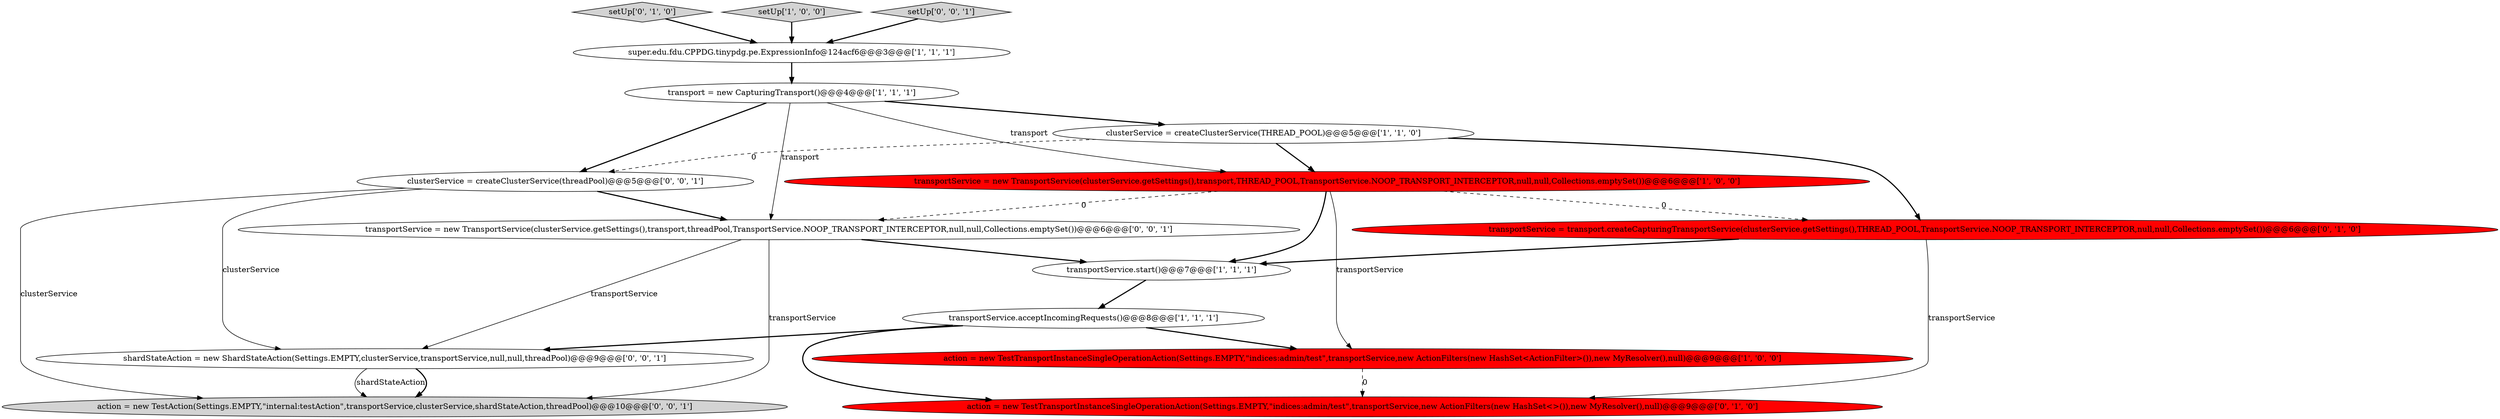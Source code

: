 digraph {
14 [style = filled, label = "shardStateAction = new ShardStateAction(Settings.EMPTY,clusterService,transportService,null,null,threadPool)@@@9@@@['0', '0', '1']", fillcolor = white, shape = ellipse image = "AAA0AAABBB3BBB"];
9 [style = filled, label = "transportService = transport.createCapturingTransportService(clusterService.getSettings(),THREAD_POOL,TransportService.NOOP_TRANSPORT_INTERCEPTOR,null,null,Collections.emptySet())@@@6@@@['0', '1', '0']", fillcolor = red, shape = ellipse image = "AAA1AAABBB2BBB"];
13 [style = filled, label = "transportService = new TransportService(clusterService.getSettings(),transport,threadPool,TransportService.NOOP_TRANSPORT_INTERCEPTOR,null,null,Collections.emptySet())@@@6@@@['0', '0', '1']", fillcolor = white, shape = ellipse image = "AAA0AAABBB3BBB"];
11 [style = filled, label = "clusterService = createClusterService(threadPool)@@@5@@@['0', '0', '1']", fillcolor = white, shape = ellipse image = "AAA0AAABBB3BBB"];
0 [style = filled, label = "transportService = new TransportService(clusterService.getSettings(),transport,THREAD_POOL,TransportService.NOOP_TRANSPORT_INTERCEPTOR,null,null,Collections.emptySet())@@@6@@@['1', '0', '0']", fillcolor = red, shape = ellipse image = "AAA1AAABBB1BBB"];
5 [style = filled, label = "action = new TestTransportInstanceSingleOperationAction(Settings.EMPTY,\"indices:admin/test\",transportService,new ActionFilters(new HashSet<ActionFilter>()),new MyResolver(),null)@@@9@@@['1', '0', '0']", fillcolor = red, shape = ellipse image = "AAA1AAABBB1BBB"];
3 [style = filled, label = "transportService.acceptIncomingRequests()@@@8@@@['1', '1', '1']", fillcolor = white, shape = ellipse image = "AAA0AAABBB1BBB"];
4 [style = filled, label = "clusterService = createClusterService(THREAD_POOL)@@@5@@@['1', '1', '0']", fillcolor = white, shape = ellipse image = "AAA0AAABBB1BBB"];
1 [style = filled, label = "transport = new CapturingTransport()@@@4@@@['1', '1', '1']", fillcolor = white, shape = ellipse image = "AAA0AAABBB1BBB"];
8 [style = filled, label = "setUp['0', '1', '0']", fillcolor = lightgray, shape = diamond image = "AAA0AAABBB2BBB"];
2 [style = filled, label = "super.edu.fdu.CPPDG.tinypdg.pe.ExpressionInfo@124acf6@@@3@@@['1', '1', '1']", fillcolor = white, shape = ellipse image = "AAA0AAABBB1BBB"];
15 [style = filled, label = "action = new TestAction(Settings.EMPTY,\"internal:testAction\",transportService,clusterService,shardStateAction,threadPool)@@@10@@@['0', '0', '1']", fillcolor = lightgray, shape = ellipse image = "AAA0AAABBB3BBB"];
7 [style = filled, label = "setUp['1', '0', '0']", fillcolor = lightgray, shape = diamond image = "AAA0AAABBB1BBB"];
6 [style = filled, label = "transportService.start()@@@7@@@['1', '1', '1']", fillcolor = white, shape = ellipse image = "AAA0AAABBB1BBB"];
10 [style = filled, label = "action = new TestTransportInstanceSingleOperationAction(Settings.EMPTY,\"indices:admin/test\",transportService,new ActionFilters(new HashSet<>()),new MyResolver(),null)@@@9@@@['0', '1', '0']", fillcolor = red, shape = ellipse image = "AAA1AAABBB2BBB"];
12 [style = filled, label = "setUp['0', '0', '1']", fillcolor = lightgray, shape = diamond image = "AAA0AAABBB3BBB"];
11->15 [style = solid, label="clusterService"];
4->9 [style = bold, label=""];
6->3 [style = bold, label=""];
1->4 [style = bold, label=""];
0->6 [style = bold, label=""];
2->1 [style = bold, label=""];
3->14 [style = bold, label=""];
13->15 [style = solid, label="transportService"];
14->15 [style = solid, label="shardStateAction"];
1->0 [style = solid, label="transport"];
1->13 [style = solid, label="transport"];
9->6 [style = bold, label=""];
1->11 [style = bold, label=""];
4->0 [style = bold, label=""];
11->14 [style = solid, label="clusterService"];
13->14 [style = solid, label="transportService"];
3->10 [style = bold, label=""];
12->2 [style = bold, label=""];
3->5 [style = bold, label=""];
9->10 [style = solid, label="transportService"];
8->2 [style = bold, label=""];
5->10 [style = dashed, label="0"];
0->5 [style = solid, label="transportService"];
7->2 [style = bold, label=""];
11->13 [style = bold, label=""];
0->13 [style = dashed, label="0"];
14->15 [style = bold, label=""];
0->9 [style = dashed, label="0"];
13->6 [style = bold, label=""];
4->11 [style = dashed, label="0"];
}
